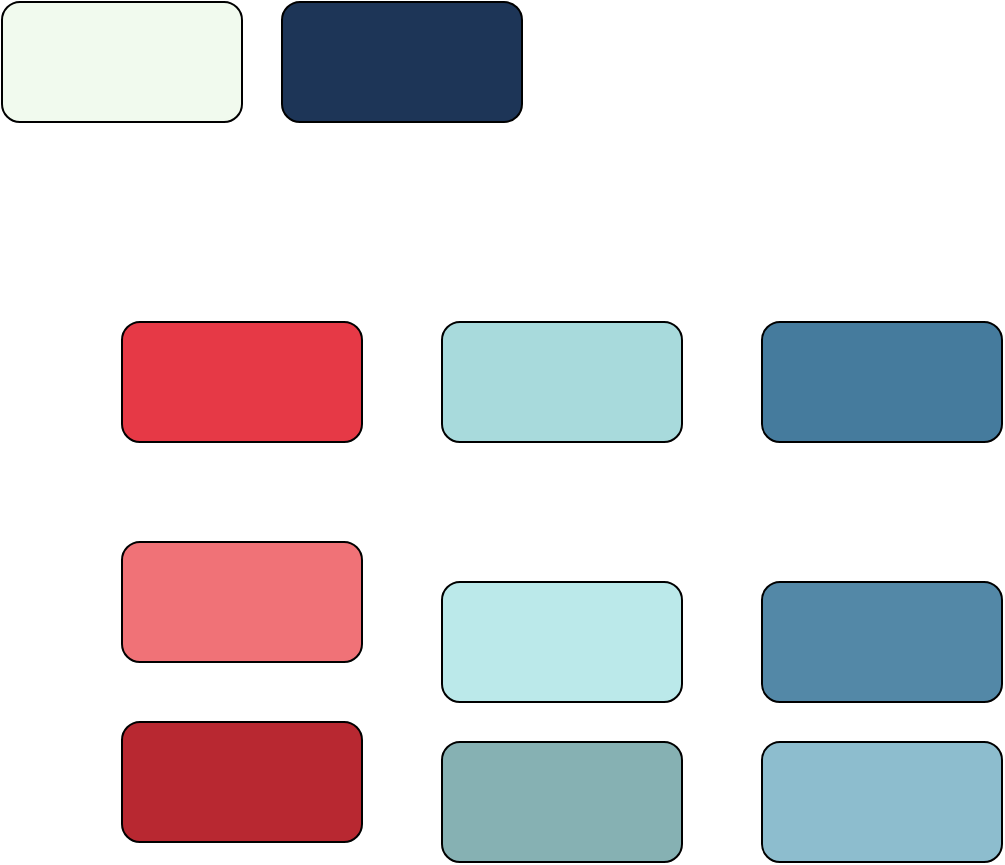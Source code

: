 <mxfile version="13.0.1" type="github" pages="2">
  <diagram id="IgjfitnS_HSUmSVjakEV" name="Палитра">
    <mxGraphModel dx="1422" dy="746" grid="1" gridSize="10" guides="1" tooltips="1" connect="1" arrows="1" fold="1" page="1" pageScale="1" pageWidth="827" pageHeight="1169" math="0" shadow="0">
      <root>
        <mxCell id="0" />
        <mxCell id="1" parent="0" />
        <mxCell id="NI4nMwOB5r0v-6-74_65-1" value="" style="rounded=1;whiteSpace=wrap;html=1;fillColor=#F1FAEE;" vertex="1" parent="1">
          <mxGeometry x="20" y="30" width="120" height="60" as="geometry" />
        </mxCell>
        <mxCell id="NI4nMwOB5r0v-6-74_65-2" value="" style="rounded=1;whiteSpace=wrap;html=1;fillColor=#457B9D;" vertex="1" parent="1">
          <mxGeometry x="400" y="190" width="120" height="60" as="geometry" />
        </mxCell>
        <mxCell id="NI4nMwOB5r0v-6-74_65-3" value="" style="rounded=1;whiteSpace=wrap;html=1;fillColor=#A8DADC;" vertex="1" parent="1">
          <mxGeometry x="240" y="190" width="120" height="60" as="geometry" />
        </mxCell>
        <mxCell id="NI4nMwOB5r0v-6-74_65-4" value="" style="rounded=1;whiteSpace=wrap;html=1;fillColor=#E63946;" vertex="1" parent="1">
          <mxGeometry x="80" y="190" width="120" height="60" as="geometry" />
        </mxCell>
        <mxCell id="NI4nMwOB5r0v-6-74_65-5" value="" style="rounded=1;whiteSpace=wrap;html=1;fillColor=#1D3557;" vertex="1" parent="1">
          <mxGeometry x="160" y="30" width="120" height="60" as="geometry" />
        </mxCell>
        <mxCell id="NI4nMwOB5r0v-6-74_65-8" value="" style="rounded=1;whiteSpace=wrap;html=1;fillColor=#F07277;" vertex="1" parent="1">
          <mxGeometry x="80" y="300" width="120" height="60" as="geometry" />
        </mxCell>
        <mxCell id="NI4nMwOB5r0v-6-74_65-9" value="" style="rounded=1;whiteSpace=wrap;html=1;fillColor=#B82831;" vertex="1" parent="1">
          <mxGeometry x="80" y="390" width="120" height="60" as="geometry" />
        </mxCell>
        <mxCell id="NI4nMwOB5r0v-6-74_65-13" value="" style="rounded=1;whiteSpace=wrap;html=1;fillColor=#BBE9EA;" vertex="1" parent="1">
          <mxGeometry x="240" y="320" width="120" height="60" as="geometry" />
        </mxCell>
        <mxCell id="NI4nMwOB5r0v-6-74_65-14" value="" style="rounded=1;whiteSpace=wrap;html=1;fillColor=#86B1B3;" vertex="1" parent="1">
          <mxGeometry x="240" y="400" width="120" height="60" as="geometry" />
        </mxCell>
        <mxCell id="NI4nMwOB5r0v-6-74_65-18" value="" style="rounded=1;whiteSpace=wrap;html=1;fillColor=#5388A7;" vertex="1" parent="1">
          <mxGeometry x="400" y="320" width="120" height="60" as="geometry" />
        </mxCell>
        <mxCell id="NI4nMwOB5r0v-6-74_65-19" value="" style="rounded=1;whiteSpace=wrap;html=1;fillColor=#8DBDCE;" vertex="1" parent="1">
          <mxGeometry x="400" y="400" width="120" height="60" as="geometry" />
        </mxCell>
      </root>
    </mxGraphModel>
  </diagram>
  <diagram id="oRECL-k7W-SAQrQGuNqf" name="Page-2">
    <mxGraphModel dx="1422" dy="1915" grid="1" gridSize="10" guides="1" tooltips="1" connect="1" arrows="1" fold="1" page="1" pageScale="1" pageWidth="827" pageHeight="1169" math="0" shadow="0">
      <root>
        <mxCell id="wJr1iZkZPhRblYZZaXzh-0" />
        <mxCell id="wJr1iZkZPhRblYZZaXzh-1" parent="wJr1iZkZPhRblYZZaXzh-0" />
        <mxCell id="a2kvwCbru9pQUtftNys6-0" value="&amp;nbsp;Длительные, потенциально необратимые причинно-следственные связи и, следовательно, горизонты планирования, которые превосходят срок полномочий и даже срок жизни большинства нынешних лиц, принимающих решения, и заинтересованных сторон;" style="rounded=1;whiteSpace=wrap;html=1;fillColor=#A8DADC;fontSize=10;" vertex="1" parent="wJr1iZkZPhRblYZZaXzh-1">
          <mxGeometry x="951" y="-280" width="280" height="120" as="geometry" />
        </mxCell>
        <mxCell id="a2kvwCbru9pQUtftNys6-1" value="&amp;nbsp;Постоянные неопределенности в отношении причин, воздействий, взаимосвязей и нелинейности;" style="rounded=1;whiteSpace=wrap;html=1;fillColor=#A8DADC;fontSize=10;" vertex="1" parent="wJr1iZkZPhRblYZZaXzh-1">
          <mxGeometry x="951" y="-90" width="280" height="120" as="geometry" />
        </mxCell>
        <mxCell id="3hDzleuz_chHEGsA8X6d-0" value="&lt;div style=&quot;font-size: 10px;&quot;&gt;Сложные взаимосвязи между различными областями политики в рамках и за пределами климатической политики;&lt;span style=&quot;font-size: 10px;&quot;&gt;&amp;nbsp;&lt;/span&gt;&lt;/div&gt;" style="rounded=1;whiteSpace=wrap;html=1;fillColor=#A8DADC;fontSize=10;" vertex="1" parent="wJr1iZkZPhRblYZZaXzh-1">
          <mxGeometry x="921" y="-460" width="280" height="120" as="geometry" />
        </mxCell>
        <mxCell id="3hDzleuz_chHEGsA8X6d-1" value="&lt;div style=&quot;font-size: 10px;&quot;&gt;Глобальная взаимозависимость и взаимозаменяемость вариантов реагирования (для каждой цели глобальной политики существует неограниченное количество возможных комбинаций местных ответных мер в разных странах&lt;/div&gt;&lt;div style=&quot;font-size: 10px;&quot;&gt;и временные рамки с равной степенью эффективности);&lt;/div&gt;" style="rounded=1;whiteSpace=wrap;html=1;fillColor=#A8DADC;fontSize=10;" vertex="1" parent="wJr1iZkZPhRblYZZaXzh-1">
          <mxGeometry x="931" y="60" width="280" height="120" as="geometry" />
        </mxCell>
        <mxCell id="3hDzleuz_chHEGsA8X6d-2" value="&lt;span style=&quot;font-size: 10px;&quot;&gt;Возможно, разрушительное воздействие изменения климата, к которому современные системы управления могут быть не полностью подготовлены.&lt;/span&gt;" style="rounded=1;whiteSpace=wrap;html=1;fillColor=#A8DADC;fontSize=10;" vertex="1" parent="wJr1iZkZPhRblYZZaXzh-1">
          <mxGeometry x="1010" y="220" width="280" height="120" as="geometry" />
        </mxCell>
        <mxCell id="3hDzleuz_chHEGsA8X6d-3" value="&amp;nbsp;В частности,&lt;br style=&quot;font-size: 10px;&quot;&gt;проведенное российским специалистом в&amp;nbsp; области социологии риска С. М. Мягковым сравнение данных по Японии и&amp;nbsp;странам Запада показывает следующее:&lt;br style=&quot;font-size: 10px;&quot;&gt;1) «в западной цивилизации генетически заложены и&amp;nbsp; исторически усилены черты, предопределяющие более высокую готовность к&amp;nbsp; риску, чем&amp;nbsp;в&amp;nbsp; иных культурах. Особенно выделяется этим ее североамериканский вариант, созданный смелыми переселенцами» [45, c. 185];&lt;br style=&quot;font-size: 10px;&quot;&gt;2) «этносоциальные особенности восприятия и&amp;nbsp;оценки риска могут влиять на величины ущерба&amp;nbsp;сильнее, чем физические различия источников риска» [45, c. 187];&lt;br style=&quot;font-size: 10px;&quot;&gt;3) «поскольку специалисты по риску, как и&amp;nbsp; все люди, не могут находиться вне той или иной социальной группы, желательно ясно понять, чьи именно интересы они представляют» [45, c. 188];&lt;br style=&quot;font-size: 10px;&quot;&gt;4) «в нынешней России наблюдается уникально&amp;nbsp;сложное переплетение фактов риска и&amp;nbsp;отношения&amp;nbsp;к&amp;nbsp;нему. Едва ли можно ожидать скорого консенсуса мнений и&amp;nbsp;действий в&amp;nbsp; сфере политики безопасности. Поэтому особенно важной представляется научно-методическая помощь всем правоохранительным и&amp;nbsp; иным ведомствам, обеспечивающим&amp;nbsp;общественную и&amp;nbsp; общенациональную безопасность» [45, c. 188]." style="rounded=1;whiteSpace=wrap;html=1;fillColor=#A8DADC;align=left;spacingTop=0;spacingLeft=20;spacingRight=10;fontSize=10;" vertex="1" parent="wJr1iZkZPhRblYZZaXzh-1">
          <mxGeometry x="560" y="230" width="420" height="270" as="geometry" />
        </mxCell>
        <mxCell id="sDiBgn1rIJjPEz5JgRSs-0" value="&lt;font style=&quot;font-size: 10px;&quot;&gt;Университет Трампа (также известный как «Институт&amp;nbsp;&lt;span style=&quot;font-family: roboto, arial, sans-serif; font-size: 10px;&quot;&gt;благосостояния&lt;/span&gt;&lt;br style=&quot;font-size: 10px;&quot;&gt;&amp;nbsp;Трампа» и ООО «Инициатива предпринимателей Трампа») был американской компанией, которая проводила программу обучения недвижимости с 2005 по 2010 год. Она принадлежала и управлялась Организацией Трампа. (Отдельная организация, Институт Трампа, была лицензирована Университетом Трампа, но не принадлежала Организации Трампа). После нескольких судебных процессов он больше не существует. Он был основан Дональдом Трампом и его коллегами Майклом Секстоном и Джонатаном Спитални в 2004 году. Компания предлагала курсы по недвижимости, управлению активами, предпринимательству и созданию материальных ценностей.&lt;br style=&quot;font-size: 10px;&quot;&gt;!!!!!!!!!!!&lt;br style=&quot;font-size: 10px;&quot;&gt;&lt;span style=&quot;font-family: publicotext, georgia, timesnewroman, &amp;quot;times new roman&amp;quot;, times, baskerville, serif; font-size: 10px;&quot;&gt;&amp;nbsp;Federal&lt;/span&gt;&lt;span style=&quot;font-family: publicotext, georgia, timesnewroman, &amp;quot;times new roman&amp;quot;, times, baskerville, serif; font-size: 10px;&quot;&gt;&amp;nbsp;&lt;/span&gt;&lt;a href=&quot;http://msnbcmedia.msn.com/i/TODAY/z_Creative/17-55635_Documents.pdf&quot; style=&quot;font-family: publicotext, georgia, timesnewroman, &amp;quot;times new roman&amp;quot;, times, baskerville, serif; box-sizing: border-box; outline: none; font-size: 10px;&quot;&gt;court&lt;/a&gt;&lt;span style=&quot;font-family: publicotext, georgia, timesnewroman, &amp;quot;times new roman&amp;quot;, times, baskerville, serif; font-size: 10px;&quot;&gt;&amp;nbsp;&lt;/span&gt;&lt;span style=&quot;font-family: publicotext, georgia, timesnewroman, &amp;quot;times new roman&amp;quot;, times, baskerville, serif; font-size: 10px;&quot;&gt;approved a $25 million&lt;/span&gt;&lt;span style=&quot;font-family: publicotext, georgia, timesnewroman, &amp;quot;times new roman&amp;quot;, times, baskerville, serif; font-size: 10px;&quot;&gt;&amp;nbsp;&lt;/span&gt;&lt;a href=&quot;https://www.nbcnews.com/business/business-news/judge-approves-25-million-settlement-trump-university-lawsuit-n741201&quot; class=&quot; vilynx_listened&quot; style=&quot;font-family: publicotext, georgia, timesnewroman, &amp;quot;times new roman&amp;quot;, times, baskerville, serif; box-sizing: border-box; outline: none; font-size: 10px;&quot;&gt;settlement&lt;/a&gt;&lt;span style=&quot;font-family: publicotext, georgia, timesnewroman, &amp;quot;times new roman&amp;quot;, times, baskerville, serif; font-size: 10px;&quot;&gt;&amp;nbsp;&lt;/span&gt;&lt;span style=&quot;font-family: publicotext, georgia, timesnewroman, &amp;quot;times new roman&amp;quot;, times, baskerville, serif; font-size: 10px;&quot;&gt;on Tuesday with students who said they were duped by Donald Trump and his now-defunct Trump University, which promised to teach them the &quot;secrets of success&quot; in the real estate industry.&lt;br style=&quot;font-size: 10px;&quot;&gt;!!!!!!!!!!&lt;/span&gt;&lt;br style=&quot;font-size: 10px;&quot;&gt;&lt;/font&gt;" style="rounded=1;whiteSpace=wrap;html=1;fillColor=#F07277;fontSize=10;" vertex="1" parent="wJr1iZkZPhRblYZZaXzh-1">
          <mxGeometry x="60" y="-160" width="370" height="360" as="geometry" />
        </mxCell>
        <mxCell id="sDiBgn1rIJjPEz5JgRSs-1" value="&lt;p style=&quot;margin-bottom: 1em; font-family: verdana; font-size: 10px;&quot;&gt;&lt;span style=&quot;font-family: verdana; font-size: 10px;&quot;&gt;&lt;font style=&quot;font-size: 10px;&quot;&gt;«Иннопрактика» – негосударственный институт развития, реализующий проекты, направленные на рост национального человеческого капитала, в том числе через развитие структур и механизмов инновационной экономики.&lt;/font&gt;&lt;/span&gt;&lt;/p&gt;&lt;p style=&quot;margin-bottom: 1em; font-family: verdana; font-size: 10px;&quot;&gt;&lt;span style=&quot;font-family: verdana; font-size: 10px;&quot;&gt;&lt;font style=&quot;font-size: 10px;&quot;&gt;Компания осуществляет свою деятельность с 2012 года и объединяет Центр национального интеллектуального резерва МГУ и Фонд поддержки научно-проектной деятельности студентов, аспирантов и молодых ученых «Национальное интеллектуальное развитие». Учредителем Фонда является МГУ имени М.В. Ломоносова.&lt;/font&gt;&lt;/span&gt;&lt;/p&gt;" style="rounded=1;whiteSpace=wrap;html=1;fillColor=#F07277;fontSize=10;" vertex="1" parent="wJr1iZkZPhRblYZZaXzh-1">
          <mxGeometry x="450" y="-160" width="350" height="200" as="geometry" />
        </mxCell>
        <mxCell id="sDiBgn1rIJjPEz5JgRSs-2" value="&lt;span style=&quot;font-family: &amp;#34;letosans&amp;#34; , &amp;#34;arial&amp;#34; , &amp;#34;helvetica&amp;#34; , sans-serif ; text-align: left ; font-size: 10px&quot;&gt;&lt;font style=&quot;font-size: 10px&quot;&gt;ОЭЗ «Иннополис»&amp;nbsp;— это центр деловой активности города с&amp;nbsp;преференциями и&amp;nbsp;налоговыми льготами для&amp;nbsp;резидентов и&amp;nbsp;партнеров из&amp;nbsp;высокотехнологичных отраслей экономики.&lt;br&gt;Закос на Международную конференцию Тофлер&lt;br&gt;Только Сочи !!!!!!!&amp;nbsp;&lt;br&gt;&lt;br&gt;&lt;/font&gt;&lt;/span&gt;" style="rounded=1;whiteSpace=wrap;html=1;fillColor=#F07277;fontSize=10;" vertex="1" parent="wJr1iZkZPhRblYZZaXzh-1">
          <mxGeometry x="470" y="70" width="340" height="120" as="geometry" />
        </mxCell>
        <mxCell id="wVnv_tUbKWYgVWRGFltv-0" value="&lt;p style=&quot;margin: 0px auto 29px ; padding: 0px ; max-width: 640px ; font-family: &amp;quot;itcfranklingothicw10-bk 862339&amp;quot; , &amp;quot;arial&amp;quot; , sans-serif ; font-size: 10px&quot;&gt;&lt;font style=&quot;font-size: 10px&quot;&gt;В&amp;nbsp;своем заключении избранный Президент заметил, что анализ проекта федерального закона в&amp;nbsp;части, касающейся изменения порядка приватизации жилых помещений, собственниками которых стали несовершеннолетние, дает основание сделать вывод о&amp;nbsp;его противоречии Конституции Российской Федерации, законодательным актам Российской Федерации.&lt;/font&gt;&lt;/p&gt;&lt;p style=&quot;margin: 0px auto 29px ; padding: 0px ; max-width: 640px ; font-family: &amp;quot;itcfranklingothicw10-bk 862339&amp;quot; , &amp;quot;arial&amp;quot; , sans-serif ; font-size: 10px&quot;&gt;&lt;font style=&quot;font-size: 10px&quot;&gt;&lt;span class=&quot;masha_index masha_index2&quot; style=&quot;margin: 0px; padding: 0px; font-size: 10px;&quot;&gt;&lt;/span&gt;По&amp;nbsp;мнению Владимира Путина, в&amp;nbsp;части второй статьи 11 Закона РСФСР «О&amp;nbsp;приватизации жилищного фонда в&amp;nbsp;РСФСР» законодатель, предусмотрев сохранение за&amp;nbsp;несовершеннолетними, ставшими собственниками занимаемого жилого помещения в&amp;nbsp;порядке его приватизации, права на&amp;nbsp;однократную бесплатную приватизацию жилья после достижения ими совершеннолетия, имел в&amp;nbsp;виду защитить интересы несовершеннолетних в&amp;nbsp;дальнейшем. Предполагаемое&amp;nbsp;же дополнение этой части названного закона серьезно ограничивает их права, более того, ставит их в&amp;nbsp;худшее положение по&amp;nbsp;сравнению с&amp;nbsp;другими категориями граждан.&lt;/font&gt;&lt;/p&gt;&lt;p style=&quot;margin: 0px auto 29px ; padding: 0px ; max-width: 640px ; font-family: &amp;quot;itcfranklingothicw10-bk 862339&amp;quot; , &amp;quot;arial&amp;quot; , sans-serif ; font-size: 10px&quot;&gt;&lt;font style=&quot;font-size: 10px&quot;&gt;&lt;span class=&quot;masha_index masha_index3&quot; style=&quot;margin: 0px; padding: 0px; font-size: 10px;&quot;&gt;&lt;/span&gt;Помимо указанного законопроект имеет ряд других недостатков. В&amp;nbsp;частности, одно из&amp;nbsp;положений законопроекта вступает в&amp;nbsp;противоречие с&amp;nbsp;частью 2 статьи 19 и&amp;nbsp;частью 2 статьи 55 Конституции Российской Федерации, существенно ограничивая права определенной категории граждан Российской Федерации при отсутствии обстоятельств, делающих такое ограничение правомерным.&lt;/font&gt;&lt;/p&gt;&lt;p style=&quot;margin: 0px auto 29px ; padding: 0px ; max-width: 640px ; font-family: &amp;quot;itcfranklingothicw10-bk 862339&amp;quot; , &amp;quot;arial&amp;quot; , sans-serif ; font-size: 10px&quot;&gt;&lt;font style=&quot;font-size: 10px&quot;&gt;&lt;span class=&quot;masha_index masha_index4&quot; style=&quot;margin: 0px; padding: 0px; font-size: 10px;&quot;&gt;&lt;/span&gt;Возникают также вопросы о&amp;nbsp;правомерности ограничения гражданских прав определенной категории граждан по&amp;nbsp;приобретению ими собственности путем приватизации. В&amp;nbsp;то&amp;nbsp;же время, заметил Владимир Путин, увязывание приватизации жилья с&amp;nbsp;нормами жилой площади представляет собой необоснованное смешение сфер правового регулирования в&amp;nbsp;области приватизации и&amp;nbsp;жилищного законодательства.&amp;nbsp;&lt;/font&gt;&lt;/p&gt;" style="rounded=1;whiteSpace=wrap;html=1;fillColor=#F07277;fontSize=10;" vertex="1" parent="wJr1iZkZPhRblYZZaXzh-1">
          <mxGeometry x="50" y="-920" width="670" height="330" as="geometry" />
        </mxCell>
        <mxCell id="wVnv_tUbKWYgVWRGFltv-1" value="&lt;div style=&quot;font-size: 10px;&quot;&gt;Большая пресс-конференция Владимира Путина&lt;/div&gt;&lt;div style=&quot;font-size: 10px;&quot;&gt;Ежегодная пресс-конференция главы государства транслировалась в эфире телеканалов «Россия 1», «Россия 24», Первый канал, НТВ, а также радиостанций «Маяк», «Вести ФМ» и «Радио России». 19 декабря 2019 года 16:20 Москва&lt;/div&gt;&lt;div style=&quot;font-size: 10px;&quot;&gt;Вы сейчас сказали про вопросы, связанные с бизнесом, упомянули одну женщину, упомянули вторую. Вы же не всё рассказали, наверное? Упомянули какие‑то их личные доли там, упомянули объём этого бизнеса? Вы же этого ничего не сказали, Вы просто обозначили факт. А этого недостаточно. Вы тогда поковыряйтесь там поподробнее, и Вы поймёте, какой у них на самом деле бизнес, и есть ли он как таковой, и кому там что принадлежит, и кто что помогает.&lt;/div&gt;&lt;div style=&quot;font-size: 10px;&quot;&gt;Вопрос с «Иннопрактикой», он уже фигурирует давно, это инициатива ректора Московского государственного университета. Насколько я себе представляю, поскольку я председатель попечительского совета МГУ, связано это с желанием, мне кажется, абсолютно законным и правильным желанием наших высших учебных заведений сочетать возможности нашей науки и образования с реальными потребностями наших производителей и выгодополучателей внутри российской экономики.&lt;/div&gt;&lt;div style=&quot;font-size: 10px;&quot;&gt;Мы очень часто закупаем за границей то, в том числе и в Великобритании, что можем производить сами. Вопрос в соединении того, что мы можем генерировать сами, и того, что требуется нашим предприятиям при определённых закупках. «Иннопрактика», по сути, её деятельность вся посвящена именно этому, вот в этом весь смысл создания «Иннопрактики» применительно главным образом, прежде всего с этого началось, к Московскому государственному университету.&lt;/div&gt;&lt;div style=&quot;font-size: 10px;&quot;&gt;Там очень много талантливых людей, которые готовы предложить свои инновации, но нужно, чтобы они были известны нашим выгодоприобретателям, нашему бизнесу и чтобы они могли этим воспользоваться. Это такое звено между наукой и образованием и нашим реальным сектором экономики. Вот они чем занимаются. И дай бог им успехов, чтобы они добились там зримых, желаемых всеми нами результатов.&lt;/div&gt;&lt;div style=&quot;font-size: 10px;&quot;&gt;Что касается второго направления – медицины, там, по‑моему, у них на сегодняшний день всё, что составляет их так называемый акционерный капитал, приближается к нулю. Но это очень интересное направление, связанное с применением высоких технологий в сфере медицины. Имея в виду, что у нас убыль населения 260 тысяч за этот год – неприемлемые для нас цифры.&lt;/div&gt;&lt;div style=&quot;font-size: 10px;&quot;&gt;Всё, что связано со снижением смертности от внешних и внутренних факторов, всё, что связано с развитием медицины, является одним из приоритетов Российской Федерации. Я думаю, что эту работу надо только поприветствовать.&lt;/div&gt;&lt;div style=&quot;font-size: 10px;&quot;&gt;Вот там – «Национальный вопрос», давайте.&lt;/div&gt;" style="rounded=1;whiteSpace=wrap;html=1;fillColor=#F07277;align=left;fontSize=10;" vertex="1" parent="wJr1iZkZPhRblYZZaXzh-1">
          <mxGeometry x="60" y="-580" width="740" height="400" as="geometry" />
        </mxCell>
        <mxCell id="wVnv_tUbKWYgVWRGFltv-2" value="&lt;div style=&quot;text-align: center ; font-size: 10px&quot;&gt;Ж.-И. Керверн в своей статье выделяет 27 теоретических син&lt;span&gt;динических пробела (SCD) и распределяет их в пять групп:&lt;/span&gt;&lt;/div&gt;&lt;div style=&quot;text-align: center ; font-size: 10px&quot;&gt;&lt;br&gt;&lt;/div&gt;&lt;div style=&quot;text-align: center ; font-size: 10px&quot;&gt;Пять пробелов (SCD 1 - SCD 5) - отсутствие одного из&amp;nbsp;&lt;span&gt;элементов в гиперпространстве опасности (например, отсутствие&amp;nbsp;&lt;/span&gt;&lt;span&gt;правил).&lt;/span&gt;&lt;/div&gt;&lt;div style=&quot;text-align: center ; font-size: 10px&quot;&gt;&lt;br&gt;&lt;/div&gt;&lt;div style=&quot;text-align: center ; font-size: 10px&quot;&gt;Пять пробелов (SCD 6 - SCD 10) относится к так на&lt;span&gt;зываемым «промежуткам» -отсутствию в каком-либо направлении&amp;nbsp;&lt;/span&gt;&lt;span&gt;гиперпространства элементов (например, не все необходимые&amp;nbsp;&lt;/span&gt;&lt;span&gt;модели имеются).&lt;/span&gt;&lt;/div&gt;&lt;div style=&quot;text-align: center ; font-size: 10px&quot;&gt;Восемь пробелов (SCD 11 -SCD 18) относятся к дис&lt;span&gt;локациям в гиперпространстве, например, к расхождению между&amp;nbsp;&lt;/span&gt;&lt;span&gt;моделями и фактами.&lt;/span&gt;&lt;/div&gt;&lt;div style=&quot;text-align: center ; font-size: 10px&quot;&gt;&lt;span&gt;Пять пробелов (SCD 19 - SCD 23) — конфликты между&amp;nbsp;&lt;/span&gt;&lt;span&gt;элементами гиперпространства (например, между ценностями и&amp;nbsp;&lt;/span&gt;&lt;span&gt;правилами).&lt;/span&gt;&lt;/div&gt;&lt;div style=&quot;text-align: center ; font-size: 10px&quot;&gt;Пять пробелов (SCD 24 - SCD 27) относятся к неправильной&amp;nbsp;&lt;span&gt;организации внутри одного из направлений гиперпространства (на&lt;/span&gt;&lt;span&gt;пример, неправильное установление приоритетов целей).&lt;/span&gt;&lt;/div&gt;" style="rounded=1;whiteSpace=wrap;html=1;fillColor=#A8DADC;align=left;fontSize=10;" vertex="1" parent="wJr1iZkZPhRblYZZaXzh-1">
          <mxGeometry x="50" y="260" width="466" height="220" as="geometry" />
        </mxCell>
      </root>
    </mxGraphModel>
  </diagram>
</mxfile>

